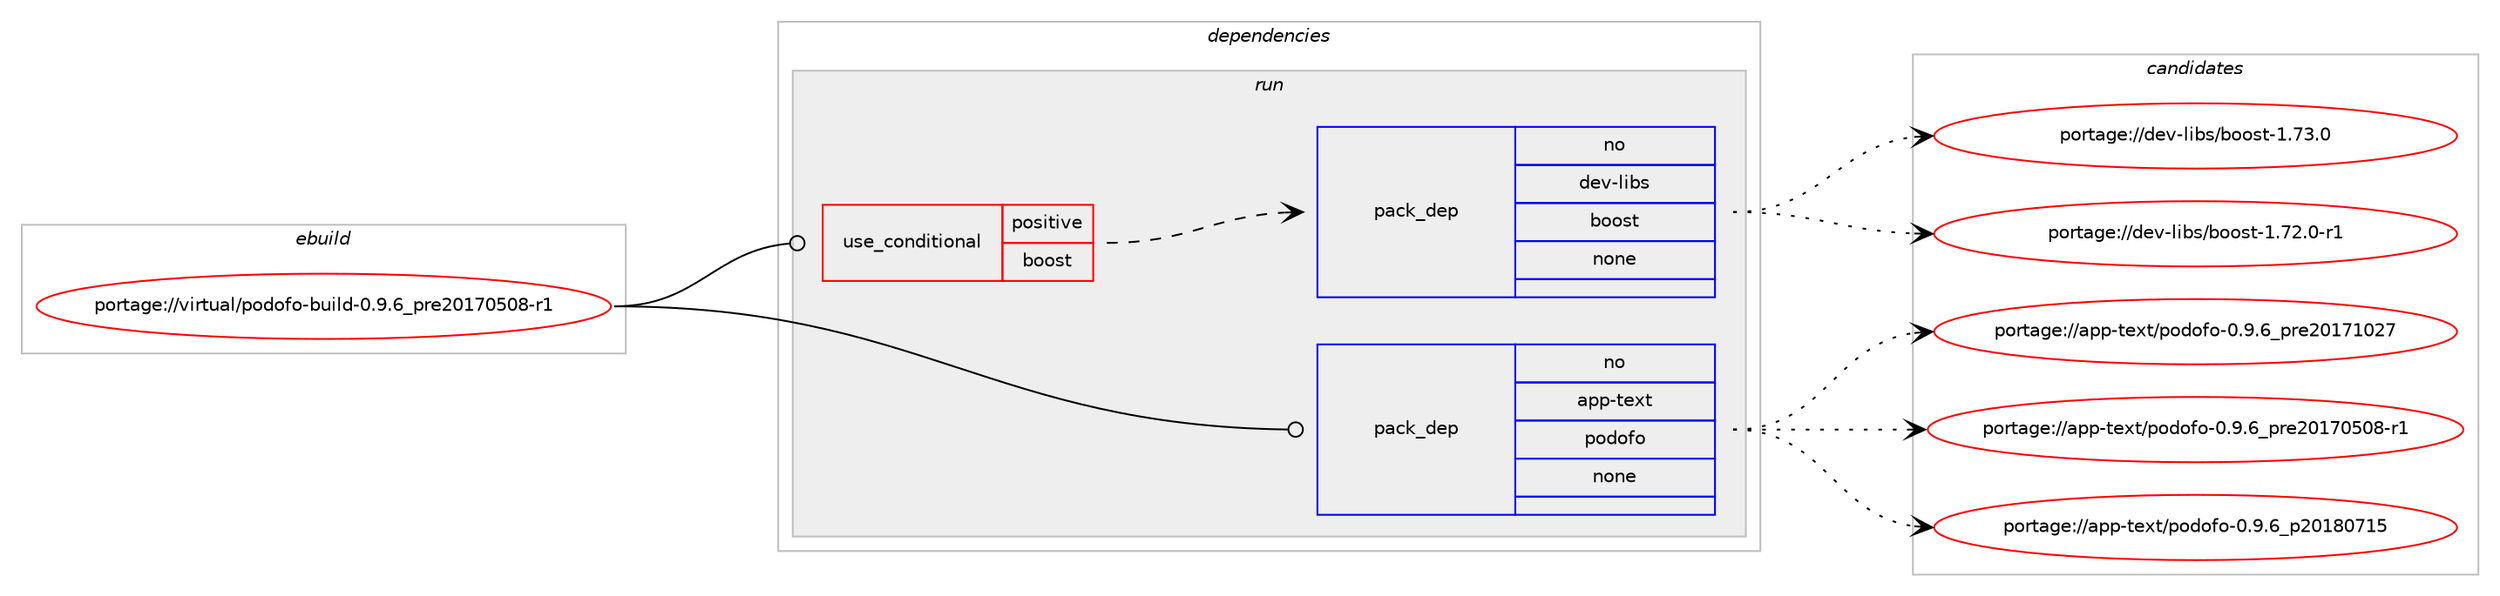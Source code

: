 digraph prolog {

# *************
# Graph options
# *************

newrank=true;
concentrate=true;
compound=true;
graph [rankdir=LR,fontname=Helvetica,fontsize=10,ranksep=1.5];#, ranksep=2.5, nodesep=0.2];
edge  [arrowhead=vee];
node  [fontname=Helvetica,fontsize=10];

# **********
# The ebuild
# **********

subgraph cluster_leftcol {
color=gray;
rank=same;
label=<<i>ebuild</i>>;
id [label="portage://virtual/podofo-build-0.9.6_pre20170508-r1", color=red, width=4, href="../virtual/podofo-build-0.9.6_pre20170508-r1.svg"];
}

# ****************
# The dependencies
# ****************

subgraph cluster_midcol {
color=gray;
label=<<i>dependencies</i>>;
subgraph cluster_compile {
fillcolor="#eeeeee";
style=filled;
label=<<i>compile</i>>;
}
subgraph cluster_compileandrun {
fillcolor="#eeeeee";
style=filled;
label=<<i>compile and run</i>>;
}
subgraph cluster_run {
fillcolor="#eeeeee";
style=filled;
label=<<i>run</i>>;
subgraph cond450 {
dependency3546 [label=<<TABLE BORDER="0" CELLBORDER="1" CELLSPACING="0" CELLPADDING="4"><TR><TD ROWSPAN="3" CELLPADDING="10">use_conditional</TD></TR><TR><TD>positive</TD></TR><TR><TD>boost</TD></TR></TABLE>>, shape=none, color=red];
subgraph pack3031 {
dependency3547 [label=<<TABLE BORDER="0" CELLBORDER="1" CELLSPACING="0" CELLPADDING="4" WIDTH="220"><TR><TD ROWSPAN="6" CELLPADDING="30">pack_dep</TD></TR><TR><TD WIDTH="110">no</TD></TR><TR><TD>dev-libs</TD></TR><TR><TD>boost</TD></TR><TR><TD>none</TD></TR><TR><TD></TD></TR></TABLE>>, shape=none, color=blue];
}
dependency3546:e -> dependency3547:w [weight=20,style="dashed",arrowhead="vee"];
}
id:e -> dependency3546:w [weight=20,style="solid",arrowhead="odot"];
subgraph pack3032 {
dependency3548 [label=<<TABLE BORDER="0" CELLBORDER="1" CELLSPACING="0" CELLPADDING="4" WIDTH="220"><TR><TD ROWSPAN="6" CELLPADDING="30">pack_dep</TD></TR><TR><TD WIDTH="110">no</TD></TR><TR><TD>app-text</TD></TR><TR><TD>podofo</TD></TR><TR><TD>none</TD></TR><TR><TD></TD></TR></TABLE>>, shape=none, color=blue];
}
id:e -> dependency3548:w [weight=20,style="solid",arrowhead="odot"];
}
}

# **************
# The candidates
# **************

subgraph cluster_choices {
rank=same;
color=gray;
label=<<i>candidates</i>>;

subgraph choice3031 {
color=black;
nodesep=1;
choice1001011184510810598115479811111111511645494655514648 [label="portage://dev-libs/boost-1.73.0", color=red, width=4,href="../dev-libs/boost-1.73.0.svg"];
choice10010111845108105981154798111111115116454946555046484511449 [label="portage://dev-libs/boost-1.72.0-r1", color=red, width=4,href="../dev-libs/boost-1.72.0-r1.svg"];
dependency3547:e -> choice1001011184510810598115479811111111511645494655514648:w [style=dotted,weight="100"];
dependency3547:e -> choice10010111845108105981154798111111115116454946555046484511449:w [style=dotted,weight="100"];
}
subgraph choice3032 {
color=black;
nodesep=1;
choice971121124511610112011647112111100111102111454846574654951121141015048495549485055 [label="portage://app-text/podofo-0.9.6_pre20171027", color=red, width=4,href="../app-text/podofo-0.9.6_pre20171027.svg"];
choice9711211245116101120116471121111001111021114548465746549511211410150484955485348564511449 [label="portage://app-text/podofo-0.9.6_pre20170508-r1", color=red, width=4,href="../app-text/podofo-0.9.6_pre20170508-r1.svg"];
choice971121124511610112011647112111100111102111454846574654951125048495648554953 [label="portage://app-text/podofo-0.9.6_p20180715", color=red, width=4,href="../app-text/podofo-0.9.6_p20180715.svg"];
dependency3548:e -> choice971121124511610112011647112111100111102111454846574654951121141015048495549485055:w [style=dotted,weight="100"];
dependency3548:e -> choice9711211245116101120116471121111001111021114548465746549511211410150484955485348564511449:w [style=dotted,weight="100"];
dependency3548:e -> choice971121124511610112011647112111100111102111454846574654951125048495648554953:w [style=dotted,weight="100"];
}
}

}
